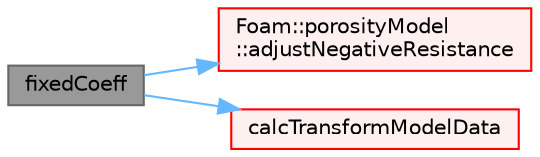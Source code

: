 digraph "fixedCoeff"
{
 // LATEX_PDF_SIZE
  bgcolor="transparent";
  edge [fontname=Helvetica,fontsize=10,labelfontname=Helvetica,labelfontsize=10];
  node [fontname=Helvetica,fontsize=10,shape=box,height=0.2,width=0.4];
  rankdir="LR";
  Node1 [id="Node000001",label="fixedCoeff",height=0.2,width=0.4,color="gray40", fillcolor="grey60", style="filled", fontcolor="black",tooltip=" "];
  Node1 -> Node2 [id="edge1_Node000001_Node000002",color="steelblue1",style="solid",tooltip=" "];
  Node2 [id="Node000002",label="Foam::porosityModel\l::adjustNegativeResistance",height=0.2,width=0.4,color="red", fillcolor="#FFF0F0", style="filled",URL="$classFoam_1_1porosityModel.html#abf7157b4c2d79c69807c194bdfbc61cd",tooltip=" "];
  Node1 -> Node7 [id="edge2_Node000001_Node000007",color="steelblue1",style="solid",tooltip=" "];
  Node7 [id="Node000007",label="calcTransformModelData",height=0.2,width=0.4,color="red", fillcolor="#FFF0F0", style="filled",URL="$classFoam_1_1porosityModels_1_1fixedCoeff.html#af167ad2b083099a13a0b29f6524438fa",tooltip=" "];
}
